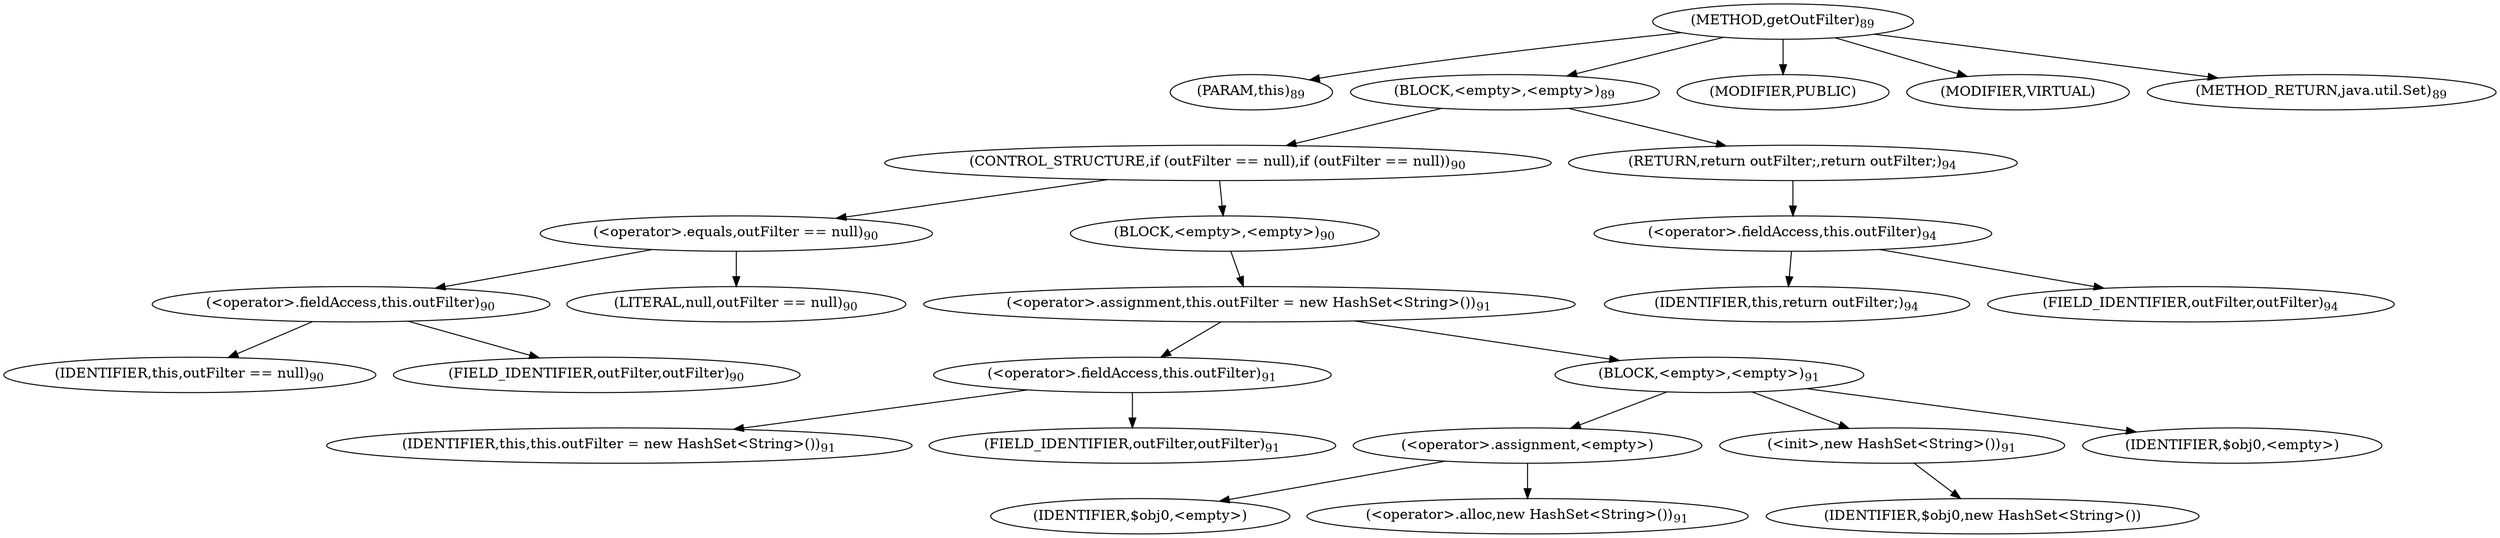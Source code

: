 digraph "getOutFilter" {  
"102" [label = <(METHOD,getOutFilter)<SUB>89</SUB>> ]
"103" [label = <(PARAM,this)<SUB>89</SUB>> ]
"104" [label = <(BLOCK,&lt;empty&gt;,&lt;empty&gt;)<SUB>89</SUB>> ]
"105" [label = <(CONTROL_STRUCTURE,if (outFilter == null),if (outFilter == null))<SUB>90</SUB>> ]
"106" [label = <(&lt;operator&gt;.equals,outFilter == null)<SUB>90</SUB>> ]
"107" [label = <(&lt;operator&gt;.fieldAccess,this.outFilter)<SUB>90</SUB>> ]
"108" [label = <(IDENTIFIER,this,outFilter == null)<SUB>90</SUB>> ]
"109" [label = <(FIELD_IDENTIFIER,outFilter,outFilter)<SUB>90</SUB>> ]
"110" [label = <(LITERAL,null,outFilter == null)<SUB>90</SUB>> ]
"111" [label = <(BLOCK,&lt;empty&gt;,&lt;empty&gt;)<SUB>90</SUB>> ]
"112" [label = <(&lt;operator&gt;.assignment,this.outFilter = new HashSet&lt;String&gt;())<SUB>91</SUB>> ]
"113" [label = <(&lt;operator&gt;.fieldAccess,this.outFilter)<SUB>91</SUB>> ]
"114" [label = <(IDENTIFIER,this,this.outFilter = new HashSet&lt;String&gt;())<SUB>91</SUB>> ]
"115" [label = <(FIELD_IDENTIFIER,outFilter,outFilter)<SUB>91</SUB>> ]
"116" [label = <(BLOCK,&lt;empty&gt;,&lt;empty&gt;)<SUB>91</SUB>> ]
"117" [label = <(&lt;operator&gt;.assignment,&lt;empty&gt;)> ]
"118" [label = <(IDENTIFIER,$obj0,&lt;empty&gt;)> ]
"119" [label = <(&lt;operator&gt;.alloc,new HashSet&lt;String&gt;())<SUB>91</SUB>> ]
"120" [label = <(&lt;init&gt;,new HashSet&lt;String&gt;())<SUB>91</SUB>> ]
"121" [label = <(IDENTIFIER,$obj0,new HashSet&lt;String&gt;())> ]
"122" [label = <(IDENTIFIER,$obj0,&lt;empty&gt;)> ]
"123" [label = <(RETURN,return outFilter;,return outFilter;)<SUB>94</SUB>> ]
"124" [label = <(&lt;operator&gt;.fieldAccess,this.outFilter)<SUB>94</SUB>> ]
"125" [label = <(IDENTIFIER,this,return outFilter;)<SUB>94</SUB>> ]
"126" [label = <(FIELD_IDENTIFIER,outFilter,outFilter)<SUB>94</SUB>> ]
"127" [label = <(MODIFIER,PUBLIC)> ]
"128" [label = <(MODIFIER,VIRTUAL)> ]
"129" [label = <(METHOD_RETURN,java.util.Set)<SUB>89</SUB>> ]
  "102" -> "103" 
  "102" -> "104" 
  "102" -> "127" 
  "102" -> "128" 
  "102" -> "129" 
  "104" -> "105" 
  "104" -> "123" 
  "105" -> "106" 
  "105" -> "111" 
  "106" -> "107" 
  "106" -> "110" 
  "107" -> "108" 
  "107" -> "109" 
  "111" -> "112" 
  "112" -> "113" 
  "112" -> "116" 
  "113" -> "114" 
  "113" -> "115" 
  "116" -> "117" 
  "116" -> "120" 
  "116" -> "122" 
  "117" -> "118" 
  "117" -> "119" 
  "120" -> "121" 
  "123" -> "124" 
  "124" -> "125" 
  "124" -> "126" 
}
